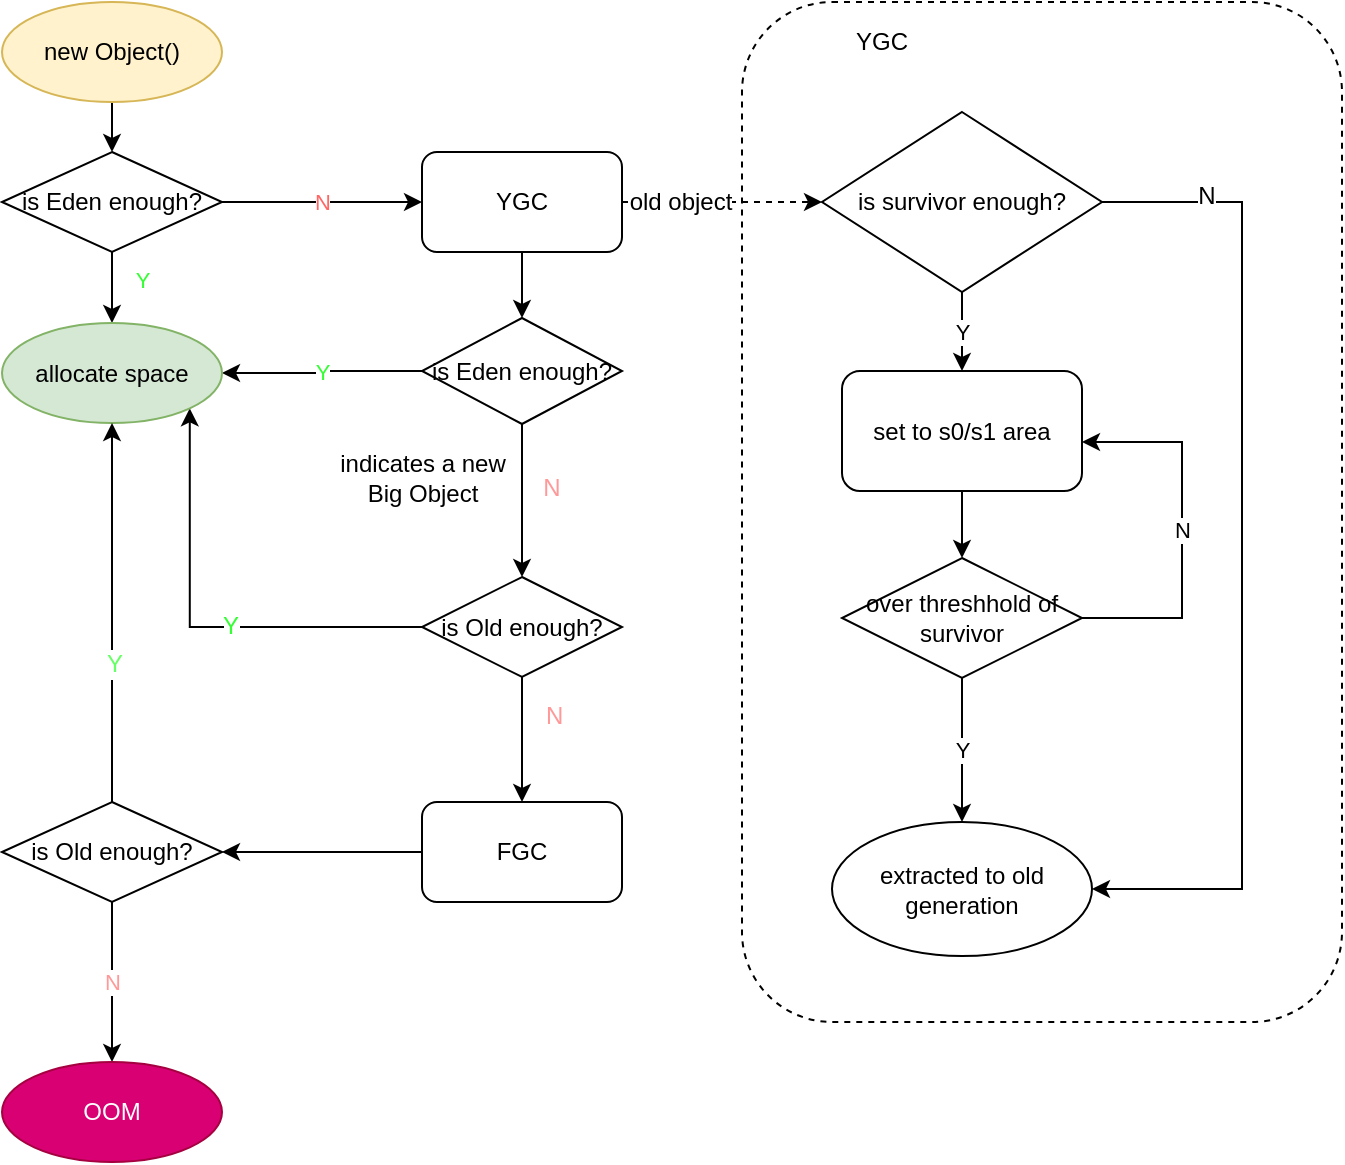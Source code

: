 <mxfile pages="1" version="11.2.8" type="github"><diagram id="WbHLLAUMrBjdIZAB7VR_" name="Page-1"><mxGraphModel dx="912" dy="445" grid="1" gridSize="10" guides="1" tooltips="1" connect="1" arrows="1" fold="1" page="1" pageScale="1" pageWidth="827" pageHeight="1169" math="0" shadow="0"><root><mxCell id="0"/><mxCell id="1" parent="0"/><mxCell id="Lv4XKheeFSbymQpwrQCT-11" value="" style="rounded=1;whiteSpace=wrap;html=1;dashed=1;" vertex="1" parent="1"><mxGeometry x="420" y="10" width="300" height="510" as="geometry"/></mxCell><mxCell id="Lv4XKheeFSbymQpwrQCT-3" value="" style="edgeStyle=orthogonalEdgeStyle;rounded=0;orthogonalLoop=1;jettySize=auto;html=1;" edge="1" parent="1" source="Lv4XKheeFSbymQpwrQCT-1" target="Lv4XKheeFSbymQpwrQCT-2"><mxGeometry relative="1" as="geometry"/></mxCell><mxCell id="Lv4XKheeFSbymQpwrQCT-1" value="new Object()" style="ellipse;whiteSpace=wrap;html=1;fontFamily=Helvetica;fontSize=12;align=center;strokeColor=#d6b656;fillColor=#fff2cc;" vertex="1" parent="1"><mxGeometry x="50" y="10" width="110" height="50" as="geometry"/></mxCell><mxCell id="Lv4XKheeFSbymQpwrQCT-5" value="&lt;font color=&quot;#33ff33&quot;&gt;Y&lt;/font&gt;" style="edgeStyle=orthogonalEdgeStyle;rounded=0;orthogonalLoop=1;jettySize=auto;html=1;" edge="1" parent="1" source="Lv4XKheeFSbymQpwrQCT-2" target="Lv4XKheeFSbymQpwrQCT-4"><mxGeometry x="-0.381" y="15" relative="1" as="geometry"><mxPoint as="offset"/></mxGeometry></mxCell><mxCell id="Lv4XKheeFSbymQpwrQCT-13" value="N" style="edgeStyle=orthogonalEdgeStyle;rounded=0;orthogonalLoop=1;jettySize=auto;html=1;fontColor=#FF6666;" edge="1" parent="1" source="Lv4XKheeFSbymQpwrQCT-2" target="Lv4XKheeFSbymQpwrQCT-12"><mxGeometry relative="1" as="geometry"/></mxCell><mxCell id="Lv4XKheeFSbymQpwrQCT-2" value="is Eden enough?" style="rhombus;whiteSpace=wrap;html=1;fontFamily=Helvetica;fontSize=12;fontColor=#000000;align=center;strokeColor=#000000;fillColor=#ffffff;" vertex="1" parent="1"><mxGeometry x="50" y="85" width="110" height="50" as="geometry"/></mxCell><mxCell id="Lv4XKheeFSbymQpwrQCT-15" value="" style="edgeStyle=orthogonalEdgeStyle;rounded=0;orthogonalLoop=1;jettySize=auto;html=1;" edge="1" parent="1" source="Lv4XKheeFSbymQpwrQCT-12" target="Lv4XKheeFSbymQpwrQCT-14"><mxGeometry relative="1" as="geometry"/></mxCell><mxCell id="Lv4XKheeFSbymQpwrQCT-12" value="YGC" style="rounded=1;whiteSpace=wrap;html=1;" vertex="1" parent="1"><mxGeometry x="260" y="85" width="100" height="50" as="geometry"/></mxCell><mxCell id="Lv4XKheeFSbymQpwrQCT-16" value="Y" style="edgeStyle=orthogonalEdgeStyle;rounded=0;orthogonalLoop=1;jettySize=auto;html=1;entryX=1;entryY=0.5;entryDx=0;entryDy=0;fontColor=#33FF33;" edge="1" parent="1" source="Lv4XKheeFSbymQpwrQCT-14" target="Lv4XKheeFSbymQpwrQCT-4"><mxGeometry relative="1" as="geometry"/></mxCell><mxCell id="Lv4XKheeFSbymQpwrQCT-18" value="" style="edgeStyle=orthogonalEdgeStyle;rounded=0;orthogonalLoop=1;jettySize=auto;html=1;" edge="1" parent="1" source="Lv4XKheeFSbymQpwrQCT-14" target="Lv4XKheeFSbymQpwrQCT-17"><mxGeometry relative="1" as="geometry"/></mxCell><mxCell id="Lv4XKheeFSbymQpwrQCT-14" value="is Eden enough?" style="rhombus;whiteSpace=wrap;html=1;fontFamily=Helvetica;fontSize=12;fontColor=#000000;align=center;strokeColor=#000000;fillColor=#ffffff;" vertex="1" parent="1"><mxGeometry x="260" y="168" width="100" height="53" as="geometry"/></mxCell><mxCell id="Lv4XKheeFSbymQpwrQCT-21" style="edgeStyle=orthogonalEdgeStyle;rounded=0;orthogonalLoop=1;jettySize=auto;html=1;entryX=1;entryY=1;entryDx=0;entryDy=0;" edge="1" parent="1" source="Lv4XKheeFSbymQpwrQCT-17" target="Lv4XKheeFSbymQpwrQCT-4"><mxGeometry relative="1" as="geometry"/></mxCell><mxCell id="Lv4XKheeFSbymQpwrQCT-22" value="Y" style="text;html=1;resizable=0;points=[];align=center;verticalAlign=middle;labelBackgroundColor=#ffffff;fontColor=#33FF33;" vertex="1" connectable="0" parent="Lv4XKheeFSbymQpwrQCT-21"><mxGeometry x="-0.15" y="-1" relative="1" as="geometry"><mxPoint as="offset"/></mxGeometry></mxCell><mxCell id="Lv4XKheeFSbymQpwrQCT-24" value="" style="edgeStyle=orthogonalEdgeStyle;rounded=0;orthogonalLoop=1;jettySize=auto;html=1;" edge="1" parent="1" source="Lv4XKheeFSbymQpwrQCT-17" target="Lv4XKheeFSbymQpwrQCT-23"><mxGeometry relative="1" as="geometry"/></mxCell><mxCell id="Lv4XKheeFSbymQpwrQCT-17" value="is Old enough?" style="rhombus;whiteSpace=wrap;html=1;fontFamily=Helvetica;fontSize=12;fontColor=#000000;align=center;strokeColor=#000000;fillColor=#ffffff;" vertex="1" parent="1"><mxGeometry x="260" y="297.5" width="100" height="50" as="geometry"/></mxCell><mxCell id="Lv4XKheeFSbymQpwrQCT-26" style="edgeStyle=orthogonalEdgeStyle;rounded=0;orthogonalLoop=1;jettySize=auto;html=1;exitX=0;exitY=0.5;exitDx=0;exitDy=0;entryX=1;entryY=0.5;entryDx=0;entryDy=0;" edge="1" parent="1" source="Lv4XKheeFSbymQpwrQCT-23" target="Lv4XKheeFSbymQpwrQCT-6"><mxGeometry relative="1" as="geometry"/></mxCell><mxCell id="Lv4XKheeFSbymQpwrQCT-23" value="FGC" style="rounded=1;whiteSpace=wrap;html=1;" vertex="1" parent="1"><mxGeometry x="260" y="410" width="100" height="50" as="geometry"/></mxCell><mxCell id="Lv4XKheeFSbymQpwrQCT-4" value="allocate space" style="ellipse;whiteSpace=wrap;html=1;fontFamily=Helvetica;fontSize=12;fontColor=#000000;align=center;strokeColor=#82b366;fillColor=#d5e8d4;" vertex="1" parent="1"><mxGeometry x="50" y="170.5" width="110" height="50" as="geometry"/></mxCell><mxCell id="Lv4XKheeFSbymQpwrQCT-28" value="N" style="edgeStyle=orthogonalEdgeStyle;rounded=0;orthogonalLoop=1;jettySize=auto;html=1;fontColor=#FF9999;" edge="1" parent="1" source="Lv4XKheeFSbymQpwrQCT-6" target="Lv4XKheeFSbymQpwrQCT-27"><mxGeometry relative="1" as="geometry"/></mxCell><mxCell id="Lv4XKheeFSbymQpwrQCT-29" style="edgeStyle=orthogonalEdgeStyle;rounded=0;orthogonalLoop=1;jettySize=auto;html=1;exitX=0.5;exitY=0;exitDx=0;exitDy=0;entryX=0.5;entryY=1;entryDx=0;entryDy=0;" edge="1" parent="1" source="Lv4XKheeFSbymQpwrQCT-6" target="Lv4XKheeFSbymQpwrQCT-4"><mxGeometry relative="1" as="geometry"/></mxCell><mxCell id="Lv4XKheeFSbymQpwrQCT-30" value="Y" style="text;html=1;resizable=0;points=[];align=center;verticalAlign=middle;labelBackgroundColor=#ffffff;fontColor=#66FF66;" vertex="1" connectable="0" parent="Lv4XKheeFSbymQpwrQCT-29"><mxGeometry x="-0.27" y="-1" relative="1" as="geometry"><mxPoint as="offset"/></mxGeometry></mxCell><mxCell id="Lv4XKheeFSbymQpwrQCT-6" value="is Old enough?" style="rhombus;whiteSpace=wrap;html=1;fontFamily=Helvetica;fontSize=12;fontColor=#000000;align=center;strokeColor=#000000;fillColor=#ffffff;" vertex="1" parent="1"><mxGeometry x="50" y="410" width="110" height="50" as="geometry"/></mxCell><mxCell id="Lv4XKheeFSbymQpwrQCT-27" value="OOM" style="ellipse;whiteSpace=wrap;html=1;fontFamily=Helvetica;fontSize=12;fontColor=#ffffff;align=center;strokeColor=#A50040;fillColor=#d80073;" vertex="1" parent="1"><mxGeometry x="50" y="540" width="110" height="50" as="geometry"/></mxCell><mxCell id="Lv4XKheeFSbymQpwrQCT-19" value="N" style="text;html=1;strokeColor=none;fillColor=none;align=center;verticalAlign=middle;whiteSpace=wrap;rounded=0;fontColor=#FF9999;" vertex="1" parent="1"><mxGeometry x="310" y="243" width="30" height="20" as="geometry"/></mxCell><mxCell id="Lv4XKheeFSbymQpwrQCT-20" value="indicates a new &lt;br&gt;Big Object" style="text;html=1;strokeColor=none;fillColor=none;align=center;verticalAlign=middle;whiteSpace=wrap;rounded=0;" vertex="1" parent="1"><mxGeometry x="212.5" y="233" width="95" height="30" as="geometry"/></mxCell><mxCell id="Lv4XKheeFSbymQpwrQCT-25" value="N" style="text;html=1;resizable=0;points=[];autosize=1;align=left;verticalAlign=top;spacingTop=-4;fontColor=#FF9999;" vertex="1" parent="1"><mxGeometry x="320" y="356.5" width="20" height="20" as="geometry"/></mxCell><mxCell id="Lv4XKheeFSbymQpwrQCT-36" value="" style="endArrow=classic;html=1;fontColor=#FF9999;dashed=1;" edge="1" parent="1"><mxGeometry width="50" height="50" relative="1" as="geometry"><mxPoint x="360" y="110" as="sourcePoint"/><mxPoint x="460" y="110" as="targetPoint"/></mxGeometry></mxCell><mxCell id="Lv4XKheeFSbymQpwrQCT-39" value="old object" style="text;html=1;resizable=0;points=[];align=center;verticalAlign=middle;labelBackgroundColor=#ffffff;fontColor=#000000;" vertex="1" connectable="0" parent="Lv4XKheeFSbymQpwrQCT-36"><mxGeometry x="-0.42" relative="1" as="geometry"><mxPoint as="offset"/></mxGeometry></mxCell><mxCell id="Lv4XKheeFSbymQpwrQCT-51" style="edgeStyle=orthogonalEdgeStyle;rounded=0;orthogonalLoop=1;jettySize=auto;html=1;entryX=1;entryY=0.5;entryDx=0;entryDy=0;fontColor=#000000;" edge="1" parent="1" source="Lv4XKheeFSbymQpwrQCT-37" target="Lv4XKheeFSbymQpwrQCT-40"><mxGeometry relative="1" as="geometry"><Array as="points"><mxPoint x="670" y="110"/><mxPoint x="670" y="454"/></Array></mxGeometry></mxCell><mxCell id="Lv4XKheeFSbymQpwrQCT-52" value="N" style="text;html=1;resizable=0;points=[];align=center;verticalAlign=middle;labelBackgroundColor=#ffffff;fontColor=#000000;" vertex="1" connectable="0" parent="Lv4XKheeFSbymQpwrQCT-51"><mxGeometry x="-0.787" y="3" relative="1" as="geometry"><mxPoint as="offset"/></mxGeometry></mxCell><mxCell id="Lv4XKheeFSbymQpwrQCT-37" value="is survivor enough?" style="rhombus;whiteSpace=wrap;html=1;fontColor=#000000;" vertex="1" parent="1"><mxGeometry x="460" y="65" width="140" height="90" as="geometry"/></mxCell><mxCell id="Lv4XKheeFSbymQpwrQCT-38" value="YGC" style="text;html=1;strokeColor=none;fillColor=none;align=center;verticalAlign=middle;whiteSpace=wrap;rounded=0;fontColor=#000000;" vertex="1" parent="1"><mxGeometry x="470" y="20" width="40" height="20" as="geometry"/></mxCell><mxCell id="Lv4XKheeFSbymQpwrQCT-40" value="extracted to old generation" style="ellipse;whiteSpace=wrap;html=1;fontColor=#000000;" vertex="1" parent="1"><mxGeometry x="465" y="420" width="130" height="67" as="geometry"/></mxCell><mxCell id="Lv4XKheeFSbymQpwrQCT-45" value="Y" style="endArrow=classic;html=1;fontColor=#000000;exitX=0.5;exitY=1;exitDx=0;exitDy=0;" edge="1" parent="1" source="Lv4XKheeFSbymQpwrQCT-37" target="Lv4XKheeFSbymQpwrQCT-46"><mxGeometry width="50" height="50" relative="1" as="geometry"><mxPoint x="520" y="240" as="sourcePoint"/><mxPoint x="570" y="190" as="targetPoint"/></mxGeometry></mxCell><mxCell id="Lv4XKheeFSbymQpwrQCT-48" style="edgeStyle=orthogonalEdgeStyle;rounded=0;orthogonalLoop=1;jettySize=auto;html=1;entryX=0.5;entryY=0;entryDx=0;entryDy=0;fontColor=#000000;" edge="1" parent="1" source="Lv4XKheeFSbymQpwrQCT-46" target="Lv4XKheeFSbymQpwrQCT-47"><mxGeometry relative="1" as="geometry"/></mxCell><mxCell id="Lv4XKheeFSbymQpwrQCT-46" value="set to s0/s1 area" style="rounded=1;whiteSpace=wrap;html=1;fontColor=#000000;" vertex="1" parent="1"><mxGeometry x="470" y="194.5" width="120" height="60" as="geometry"/></mxCell><mxCell id="Lv4XKheeFSbymQpwrQCT-49" value="N" style="edgeStyle=orthogonalEdgeStyle;rounded=0;orthogonalLoop=1;jettySize=auto;html=1;fontColor=#000000;" edge="1" parent="1" source="Lv4XKheeFSbymQpwrQCT-47"><mxGeometry relative="1" as="geometry"><mxPoint x="590" y="230" as="targetPoint"/><Array as="points"><mxPoint x="640" y="318"/><mxPoint x="640" y="230"/><mxPoint x="590" y="230"/></Array></mxGeometry></mxCell><mxCell id="Lv4XKheeFSbymQpwrQCT-50" value="Y" style="edgeStyle=orthogonalEdgeStyle;rounded=0;orthogonalLoop=1;jettySize=auto;html=1;fontColor=#000000;" edge="1" parent="1" source="Lv4XKheeFSbymQpwrQCT-47" target="Lv4XKheeFSbymQpwrQCT-40"><mxGeometry relative="1" as="geometry"/></mxCell><mxCell id="Lv4XKheeFSbymQpwrQCT-47" value="over threshhold of survivor" style="rhombus;whiteSpace=wrap;html=1;fontFamily=Helvetica;fontSize=12;fontColor=#000000;align=center;strokeColor=#000000;fillColor=#ffffff;" vertex="1" parent="1"><mxGeometry x="470" y="288" width="120" height="60" as="geometry"/></mxCell></root></mxGraphModel></diagram></mxfile>